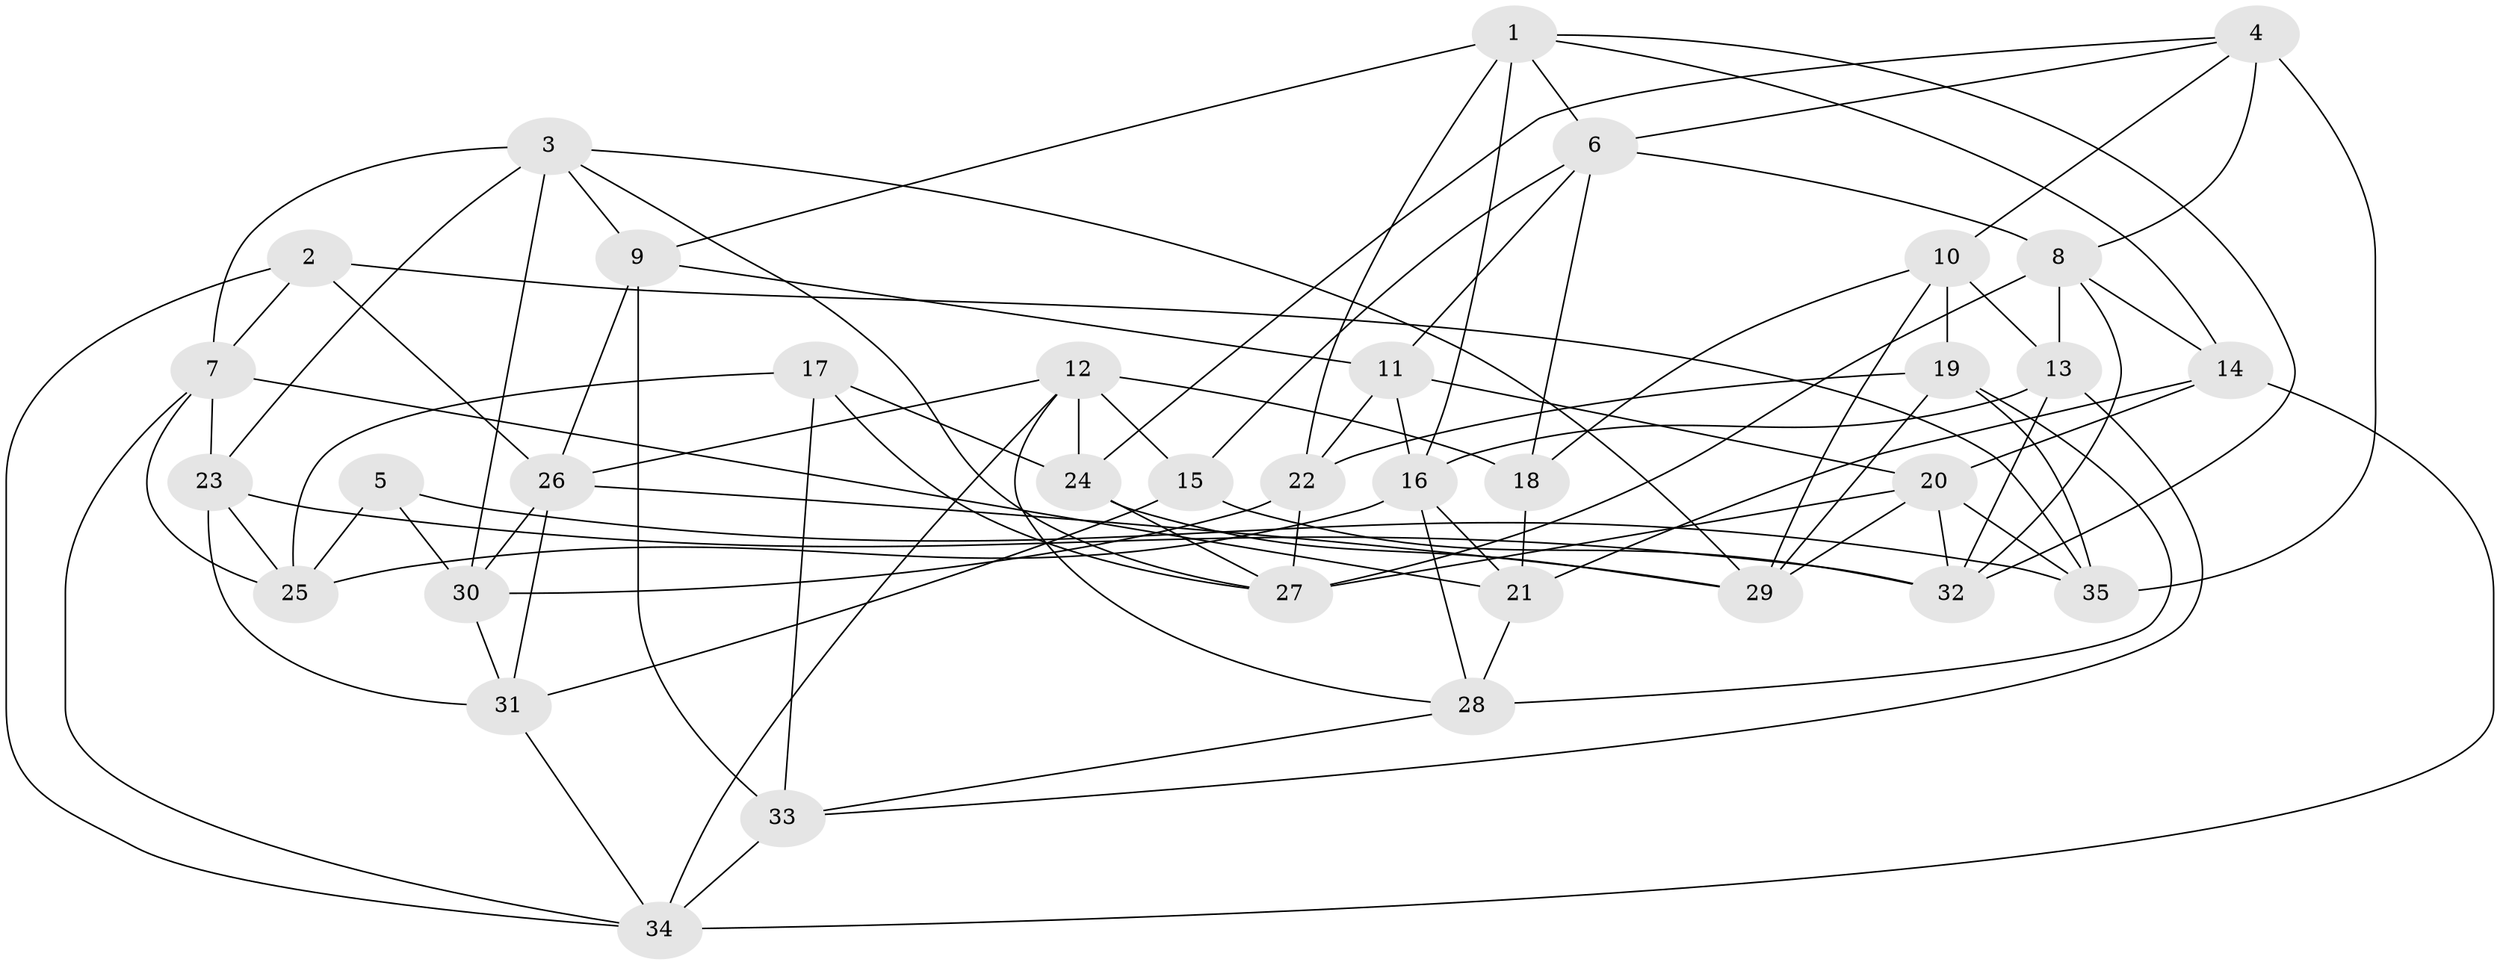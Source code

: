 // original degree distribution, {4: 1.0}
// Generated by graph-tools (version 1.1) at 2025/27/03/09/25 03:27:02]
// undirected, 35 vertices, 91 edges
graph export_dot {
graph [start="1"]
  node [color=gray90,style=filled];
  1;
  2;
  3;
  4;
  5;
  6;
  7;
  8;
  9;
  10;
  11;
  12;
  13;
  14;
  15;
  16;
  17;
  18;
  19;
  20;
  21;
  22;
  23;
  24;
  25;
  26;
  27;
  28;
  29;
  30;
  31;
  32;
  33;
  34;
  35;
  1 -- 6 [weight=1.0];
  1 -- 9 [weight=1.0];
  1 -- 14 [weight=1.0];
  1 -- 16 [weight=1.0];
  1 -- 22 [weight=1.0];
  1 -- 32 [weight=1.0];
  2 -- 7 [weight=1.0];
  2 -- 26 [weight=1.0];
  2 -- 34 [weight=1.0];
  2 -- 35 [weight=1.0];
  3 -- 7 [weight=1.0];
  3 -- 9 [weight=1.0];
  3 -- 23 [weight=1.0];
  3 -- 27 [weight=1.0];
  3 -- 29 [weight=1.0];
  3 -- 30 [weight=1.0];
  4 -- 6 [weight=1.0];
  4 -- 8 [weight=1.0];
  4 -- 10 [weight=1.0];
  4 -- 24 [weight=1.0];
  4 -- 35 [weight=2.0];
  5 -- 25 [weight=1.0];
  5 -- 30 [weight=2.0];
  5 -- 35 [weight=1.0];
  6 -- 8 [weight=1.0];
  6 -- 11 [weight=1.0];
  6 -- 15 [weight=1.0];
  6 -- 18 [weight=1.0];
  7 -- 21 [weight=1.0];
  7 -- 23 [weight=1.0];
  7 -- 25 [weight=1.0];
  7 -- 34 [weight=1.0];
  8 -- 13 [weight=1.0];
  8 -- 14 [weight=1.0];
  8 -- 27 [weight=1.0];
  8 -- 32 [weight=1.0];
  9 -- 11 [weight=1.0];
  9 -- 26 [weight=1.0];
  9 -- 33 [weight=2.0];
  10 -- 13 [weight=2.0];
  10 -- 18 [weight=1.0];
  10 -- 19 [weight=1.0];
  10 -- 29 [weight=1.0];
  11 -- 16 [weight=1.0];
  11 -- 20 [weight=1.0];
  11 -- 22 [weight=2.0];
  12 -- 15 [weight=1.0];
  12 -- 18 [weight=1.0];
  12 -- 24 [weight=1.0];
  12 -- 26 [weight=1.0];
  12 -- 28 [weight=1.0];
  12 -- 34 [weight=1.0];
  13 -- 16 [weight=1.0];
  13 -- 32 [weight=1.0];
  13 -- 33 [weight=1.0];
  14 -- 20 [weight=1.0];
  14 -- 21 [weight=2.0];
  14 -- 34 [weight=1.0];
  15 -- 31 [weight=1.0];
  15 -- 32 [weight=1.0];
  16 -- 21 [weight=1.0];
  16 -- 25 [weight=1.0];
  16 -- 28 [weight=1.0];
  17 -- 24 [weight=2.0];
  17 -- 25 [weight=2.0];
  17 -- 27 [weight=1.0];
  17 -- 33 [weight=1.0];
  18 -- 21 [weight=1.0];
  19 -- 22 [weight=1.0];
  19 -- 28 [weight=2.0];
  19 -- 29 [weight=1.0];
  19 -- 35 [weight=1.0];
  20 -- 27 [weight=1.0];
  20 -- 29 [weight=1.0];
  20 -- 32 [weight=1.0];
  20 -- 35 [weight=1.0];
  21 -- 28 [weight=1.0];
  22 -- 27 [weight=1.0];
  22 -- 30 [weight=1.0];
  23 -- 25 [weight=1.0];
  23 -- 31 [weight=2.0];
  23 -- 32 [weight=1.0];
  24 -- 27 [weight=1.0];
  24 -- 29 [weight=1.0];
  26 -- 29 [weight=1.0];
  26 -- 30 [weight=1.0];
  26 -- 31 [weight=1.0];
  28 -- 33 [weight=1.0];
  30 -- 31 [weight=1.0];
  31 -- 34 [weight=1.0];
  33 -- 34 [weight=1.0];
}
